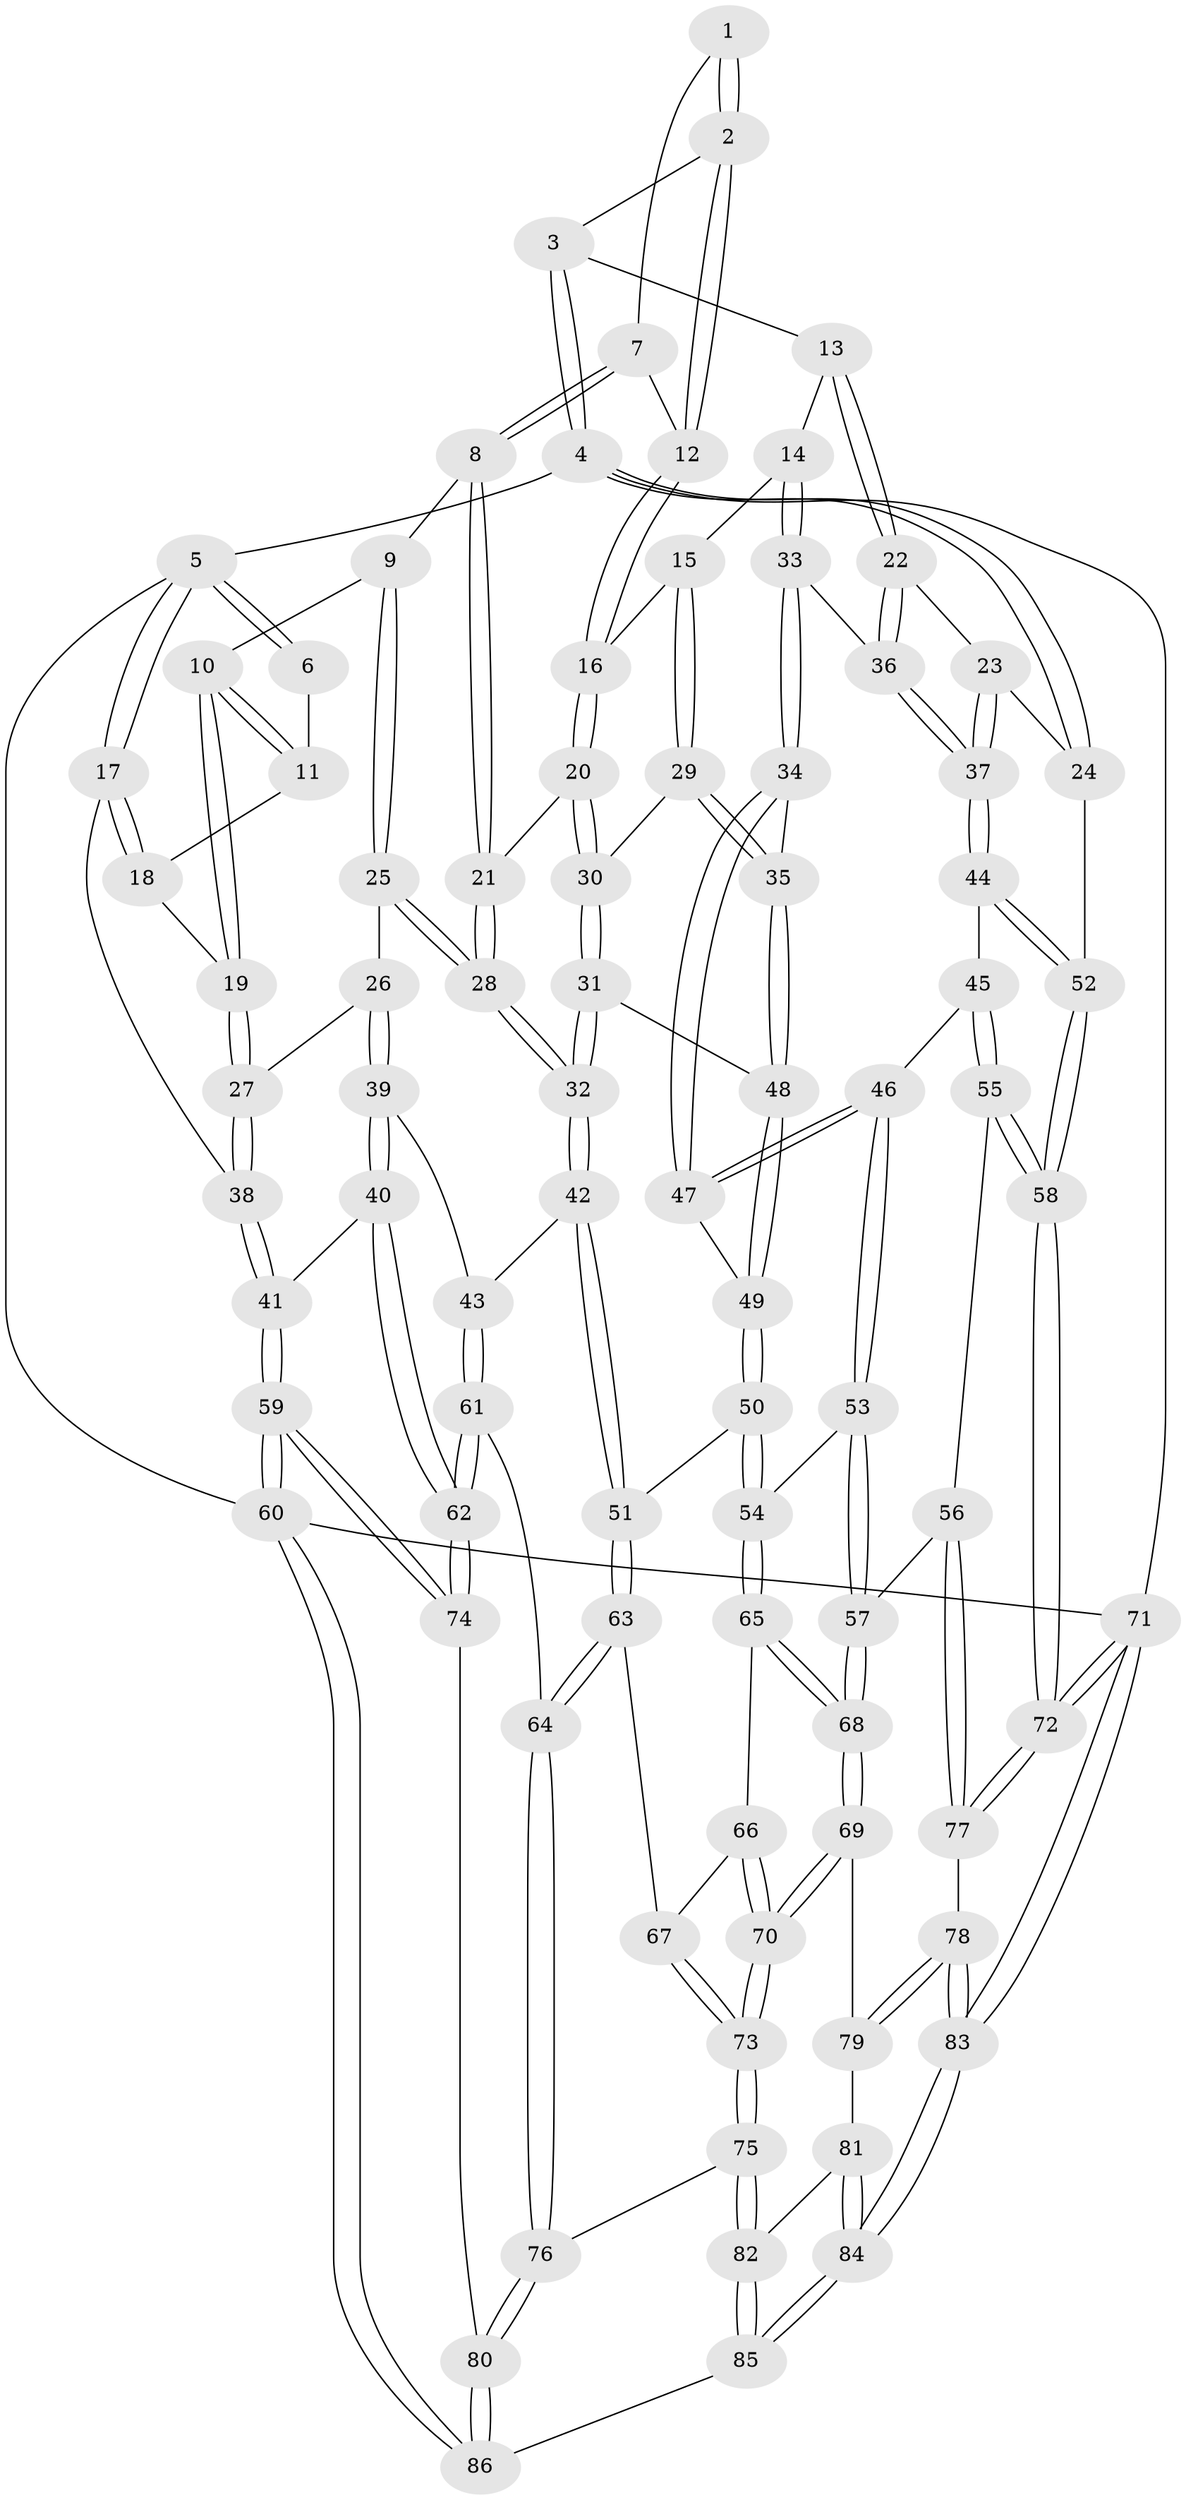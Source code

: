 // Generated by graph-tools (version 1.1) at 2025/03/03/09/25 03:03:14]
// undirected, 86 vertices, 212 edges
graph export_dot {
graph [start="1"]
  node [color=gray90,style=filled];
  1 [pos="+0.3066847002569356+0"];
  2 [pos="+0.5955583793748036+0"];
  3 [pos="+0.6247525064907301+0"];
  4 [pos="+1+0"];
  5 [pos="+0+0"];
  6 [pos="+0.16001278941626704+0"];
  7 [pos="+0.31070841897766815+0.10622912055765"];
  8 [pos="+0.24824198894667013+0.19057165133136067"];
  9 [pos="+0.23372063103538196+0.19113626141587087"];
  10 [pos="+0.20939587287181777+0.18088077751244763"];
  11 [pos="+0.1540007819927609+0.10230148314160539"];
  12 [pos="+0.5237164856544433+0.07959183741759915"];
  13 [pos="+0.7568531081707961+0.15080614594042316"];
  14 [pos="+0.6731929036706993+0.2709993254796939"];
  15 [pos="+0.5351991388097298+0.20643793524559378"];
  16 [pos="+0.5069630204458563+0.16956409770946199"];
  17 [pos="+0+0.051957996786620164"];
  18 [pos="+0.019209973673357635+0.1440684904388251"];
  19 [pos="+0.07498532759406376+0.29326649826809426"];
  20 [pos="+0.4146127733380227+0.2336470687297796"];
  21 [pos="+0.3270401343452189+0.22709250030026146"];
  22 [pos="+0.8900140544354944+0.22492474107021876"];
  23 [pos="+0.9590880776946473+0.2160894169110673"];
  24 [pos="+1+0.17091616571904006"];
  25 [pos="+0.21775329902733556+0.3792218040987103"];
  26 [pos="+0.10491549999902026+0.35764159405946566"];
  27 [pos="+0.05393457755203015+0.33826440133517643"];
  28 [pos="+0.2890302744427429+0.45810094829303166"];
  29 [pos="+0.5480222328536315+0.36140662264811757"];
  30 [pos="+0.4186953647701283+0.3818411779502816"];
  31 [pos="+0.3925336346193808+0.4243535313900819"];
  32 [pos="+0.30200401612033456+0.4819628335139984"];
  33 [pos="+0.7002764029136341+0.35289720343883124"];
  34 [pos="+0.6283170082481644+0.4104619817568045"];
  35 [pos="+0.5968254638324418+0.4040854014277684"];
  36 [pos="+0.773865147462826+0.36551697559660506"];
  37 [pos="+0.8389946694346568+0.4756523061205699"];
  38 [pos="+0+0.44654675364026414"];
  39 [pos="+0.1690699450234612+0.555731910473745"];
  40 [pos="+0.0028689905543154604+0.5758072873226348"];
  41 [pos="+0+0.5567011314092436"];
  42 [pos="+0.2855381395765471+0.5506367926852815"];
  43 [pos="+0.27984427374697823+0.5554219711283496"];
  44 [pos="+0.843749640800787+0.48499187811918054"];
  45 [pos="+0.8105155499101699+0.5088566852266142"];
  46 [pos="+0.6537691180632134+0.52015452969407"];
  47 [pos="+0.6484824272425157+0.5080170408101138"];
  48 [pos="+0.5097392643218237+0.4759370563433813"];
  49 [pos="+0.5158213643355619+0.5112060642572277"];
  50 [pos="+0.49257507277108986+0.6362967743113424"];
  51 [pos="+0.4786716227439423+0.6345343679079166"];
  52 [pos="+1+0.5545832984682211"];
  53 [pos="+0.6202381637218731+0.6496574093747023"];
  54 [pos="+0.4996307823006563+0.6403961579898796"];
  55 [pos="+0.7405185127670088+0.6850450200730653"];
  56 [pos="+0.6931243288712242+0.7139068637433374"];
  57 [pos="+0.6850823381414569+0.7113720342107661"];
  58 [pos="+1+0.6620091003955344"];
  59 [pos="+0+0.9431706929242183"];
  60 [pos="+0+1"];
  61 [pos="+0.2620940333851363+0.6895498138490133"];
  62 [pos="+0.17011088779043868+0.7774871817322314"];
  63 [pos="+0.37047208186483266+0.7776198291894179"];
  64 [pos="+0.3490932234952939+0.7884746119903537"];
  65 [pos="+0.49213212913901644+0.7318765594687867"];
  66 [pos="+0.4795352424025385+0.7552045887053189"];
  67 [pos="+0.4556365873188197+0.7838795403249151"];
  68 [pos="+0.5689331115102477+0.8314657486161195"];
  69 [pos="+0.5618728812097374+0.8470868076685574"];
  70 [pos="+0.5317837917932915+0.864923849491355"];
  71 [pos="+1+1"];
  72 [pos="+1+0.7410339149816352"];
  73 [pos="+0.47993272795707737+0.9045906809874917"];
  74 [pos="+0.1505530888190042+0.8291269668823533"];
  75 [pos="+0.47605926883663374+0.9100443012311221"];
  76 [pos="+0.34718027356219167+0.8472872580181593"];
  77 [pos="+0.74168626449219+0.8067530621563779"];
  78 [pos="+0.7511589504811995+0.9048959241854143"];
  79 [pos="+0.6207788924917385+0.8938420706626796"];
  80 [pos="+0.24978765989573778+0.9259378450297462"];
  81 [pos="+0.6074218883647508+0.9321882952152577"];
  82 [pos="+0.4782164375191874+0.9480913712282171"];
  83 [pos="+0.9532791998646274+1"];
  84 [pos="+0.6672162780559783+1"];
  85 [pos="+0.4642698490081721+1"];
  86 [pos="+0.2643708981974034+1"];
  1 -- 2;
  1 -- 2;
  1 -- 7;
  2 -- 3;
  2 -- 12;
  2 -- 12;
  3 -- 4;
  3 -- 4;
  3 -- 13;
  4 -- 5;
  4 -- 24;
  4 -- 24;
  4 -- 71;
  5 -- 6;
  5 -- 6;
  5 -- 17;
  5 -- 17;
  5 -- 60;
  6 -- 11;
  7 -- 8;
  7 -- 8;
  7 -- 12;
  8 -- 9;
  8 -- 21;
  8 -- 21;
  9 -- 10;
  9 -- 25;
  9 -- 25;
  10 -- 11;
  10 -- 11;
  10 -- 19;
  10 -- 19;
  11 -- 18;
  12 -- 16;
  12 -- 16;
  13 -- 14;
  13 -- 22;
  13 -- 22;
  14 -- 15;
  14 -- 33;
  14 -- 33;
  15 -- 16;
  15 -- 29;
  15 -- 29;
  16 -- 20;
  16 -- 20;
  17 -- 18;
  17 -- 18;
  17 -- 38;
  18 -- 19;
  19 -- 27;
  19 -- 27;
  20 -- 21;
  20 -- 30;
  20 -- 30;
  21 -- 28;
  21 -- 28;
  22 -- 23;
  22 -- 36;
  22 -- 36;
  23 -- 24;
  23 -- 37;
  23 -- 37;
  24 -- 52;
  25 -- 26;
  25 -- 28;
  25 -- 28;
  26 -- 27;
  26 -- 39;
  26 -- 39;
  27 -- 38;
  27 -- 38;
  28 -- 32;
  28 -- 32;
  29 -- 30;
  29 -- 35;
  29 -- 35;
  30 -- 31;
  30 -- 31;
  31 -- 32;
  31 -- 32;
  31 -- 48;
  32 -- 42;
  32 -- 42;
  33 -- 34;
  33 -- 34;
  33 -- 36;
  34 -- 35;
  34 -- 47;
  34 -- 47;
  35 -- 48;
  35 -- 48;
  36 -- 37;
  36 -- 37;
  37 -- 44;
  37 -- 44;
  38 -- 41;
  38 -- 41;
  39 -- 40;
  39 -- 40;
  39 -- 43;
  40 -- 41;
  40 -- 62;
  40 -- 62;
  41 -- 59;
  41 -- 59;
  42 -- 43;
  42 -- 51;
  42 -- 51;
  43 -- 61;
  43 -- 61;
  44 -- 45;
  44 -- 52;
  44 -- 52;
  45 -- 46;
  45 -- 55;
  45 -- 55;
  46 -- 47;
  46 -- 47;
  46 -- 53;
  46 -- 53;
  47 -- 49;
  48 -- 49;
  48 -- 49;
  49 -- 50;
  49 -- 50;
  50 -- 51;
  50 -- 54;
  50 -- 54;
  51 -- 63;
  51 -- 63;
  52 -- 58;
  52 -- 58;
  53 -- 54;
  53 -- 57;
  53 -- 57;
  54 -- 65;
  54 -- 65;
  55 -- 56;
  55 -- 58;
  55 -- 58;
  56 -- 57;
  56 -- 77;
  56 -- 77;
  57 -- 68;
  57 -- 68;
  58 -- 72;
  58 -- 72;
  59 -- 60;
  59 -- 60;
  59 -- 74;
  59 -- 74;
  60 -- 86;
  60 -- 86;
  60 -- 71;
  61 -- 62;
  61 -- 62;
  61 -- 64;
  62 -- 74;
  62 -- 74;
  63 -- 64;
  63 -- 64;
  63 -- 67;
  64 -- 76;
  64 -- 76;
  65 -- 66;
  65 -- 68;
  65 -- 68;
  66 -- 67;
  66 -- 70;
  66 -- 70;
  67 -- 73;
  67 -- 73;
  68 -- 69;
  68 -- 69;
  69 -- 70;
  69 -- 70;
  69 -- 79;
  70 -- 73;
  70 -- 73;
  71 -- 72;
  71 -- 72;
  71 -- 83;
  71 -- 83;
  72 -- 77;
  72 -- 77;
  73 -- 75;
  73 -- 75;
  74 -- 80;
  75 -- 76;
  75 -- 82;
  75 -- 82;
  76 -- 80;
  76 -- 80;
  77 -- 78;
  78 -- 79;
  78 -- 79;
  78 -- 83;
  78 -- 83;
  79 -- 81;
  80 -- 86;
  80 -- 86;
  81 -- 82;
  81 -- 84;
  81 -- 84;
  82 -- 85;
  82 -- 85;
  83 -- 84;
  83 -- 84;
  84 -- 85;
  84 -- 85;
  85 -- 86;
}
